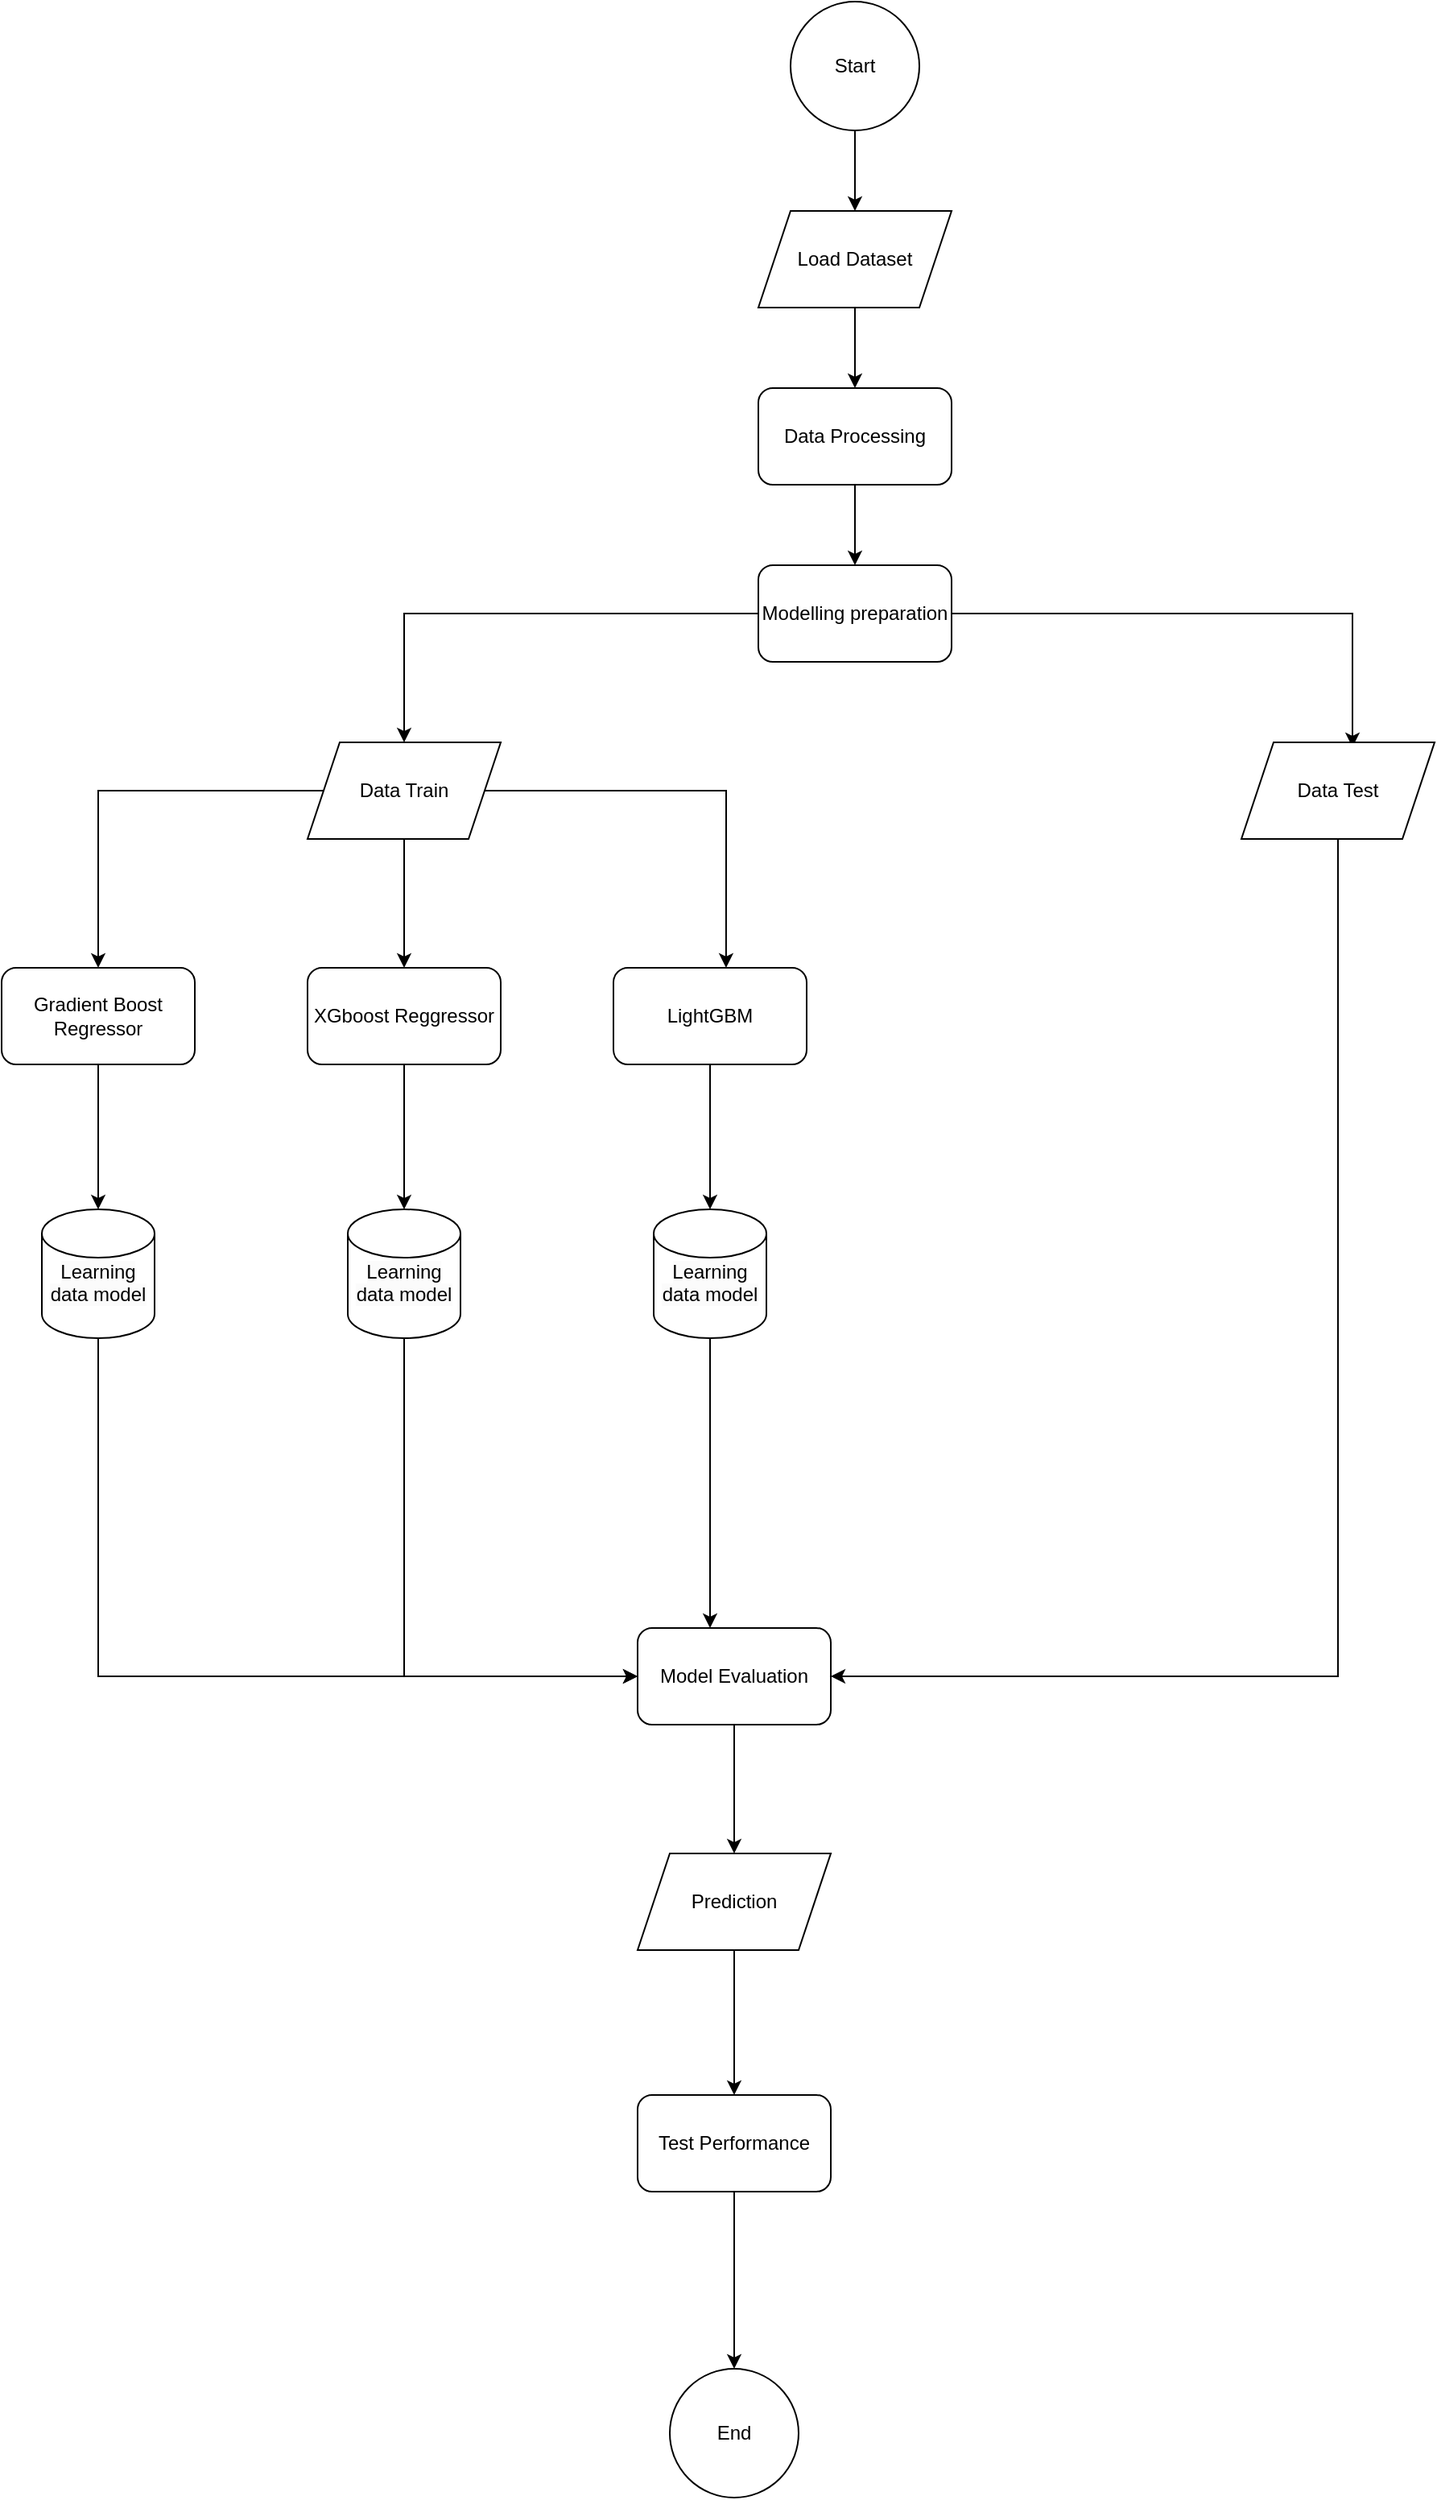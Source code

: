 <mxfile version="21.6.7" type="github">
  <diagram name="Page-1" id="gq2Ze4TPk6x9LdSWl9Gr">
    <mxGraphModel dx="2261" dy="758" grid="1" gridSize="10" guides="1" tooltips="1" connect="1" arrows="1" fold="1" page="1" pageScale="1" pageWidth="827" pageHeight="1169" math="0" shadow="0">
      <root>
        <mxCell id="0" />
        <mxCell id="1" parent="0" />
        <mxCell id="aKav9E3SVqWn_i30kIsU-57" style="edgeStyle=orthogonalEdgeStyle;rounded=0;orthogonalLoop=1;jettySize=auto;html=1;entryX=0.5;entryY=0;entryDx=0;entryDy=0;" parent="1" source="aKav9E3SVqWn_i30kIsU-1" target="aKav9E3SVqWn_i30kIsU-2" edge="1">
          <mxGeometry relative="1" as="geometry" />
        </mxCell>
        <mxCell id="aKav9E3SVqWn_i30kIsU-1" value="Start" style="ellipse;whiteSpace=wrap;html=1;aspect=fixed;" parent="1" vertex="1">
          <mxGeometry x="360" y="60" width="80" height="80" as="geometry" />
        </mxCell>
        <mxCell id="aKav9E3SVqWn_i30kIsU-20" style="edgeStyle=orthogonalEdgeStyle;rounded=0;orthogonalLoop=1;jettySize=auto;html=1;entryX=0.5;entryY=0;entryDx=0;entryDy=0;" parent="1" source="aKav9E3SVqWn_i30kIsU-2" target="aKav9E3SVqWn_i30kIsU-3" edge="1">
          <mxGeometry relative="1" as="geometry" />
        </mxCell>
        <mxCell id="aKav9E3SVqWn_i30kIsU-2" value="Load Dataset" style="shape=parallelogram;perimeter=parallelogramPerimeter;whiteSpace=wrap;html=1;fixedSize=1;" parent="1" vertex="1">
          <mxGeometry x="340" y="190" width="120" height="60" as="geometry" />
        </mxCell>
        <mxCell id="aKav9E3SVqWn_i30kIsU-21" style="edgeStyle=orthogonalEdgeStyle;rounded=0;orthogonalLoop=1;jettySize=auto;html=1;" parent="1" source="aKav9E3SVqWn_i30kIsU-3" target="aKav9E3SVqWn_i30kIsU-4" edge="1">
          <mxGeometry relative="1" as="geometry" />
        </mxCell>
        <mxCell id="aKav9E3SVqWn_i30kIsU-3" value="Data Processing" style="rounded=1;whiteSpace=wrap;html=1;" parent="1" vertex="1">
          <mxGeometry x="340" y="300" width="120" height="60" as="geometry" />
        </mxCell>
        <mxCell id="aKav9E3SVqWn_i30kIsU-22" style="edgeStyle=orthogonalEdgeStyle;rounded=0;orthogonalLoop=1;jettySize=auto;html=1;entryX=0.5;entryY=0;entryDx=0;entryDy=0;" parent="1" source="aKav9E3SVqWn_i30kIsU-4" target="aKav9E3SVqWn_i30kIsU-5" edge="1">
          <mxGeometry relative="1" as="geometry" />
        </mxCell>
        <mxCell id="aKav9E3SVqWn_i30kIsU-23" style="edgeStyle=orthogonalEdgeStyle;rounded=0;orthogonalLoop=1;jettySize=auto;html=1;entryX=0.575;entryY=0.05;entryDx=0;entryDy=0;entryPerimeter=0;" parent="1" source="aKav9E3SVqWn_i30kIsU-4" target="aKav9E3SVqWn_i30kIsU-6" edge="1">
          <mxGeometry relative="1" as="geometry" />
        </mxCell>
        <mxCell id="aKav9E3SVqWn_i30kIsU-4" value="Modelling preparation" style="rounded=1;whiteSpace=wrap;html=1;" parent="1" vertex="1">
          <mxGeometry x="340" y="410" width="120" height="60" as="geometry" />
        </mxCell>
        <mxCell id="aKav9E3SVqWn_i30kIsU-17" style="edgeStyle=orthogonalEdgeStyle;rounded=0;orthogonalLoop=1;jettySize=auto;html=1;entryX=0.5;entryY=0;entryDx=0;entryDy=0;" parent="1" source="aKav9E3SVqWn_i30kIsU-5" target="aKav9E3SVqWn_i30kIsU-10" edge="1">
          <mxGeometry relative="1" as="geometry" />
        </mxCell>
        <mxCell id="aKav9E3SVqWn_i30kIsU-18" style="edgeStyle=orthogonalEdgeStyle;rounded=0;orthogonalLoop=1;jettySize=auto;html=1;entryX=0.5;entryY=0;entryDx=0;entryDy=0;" parent="1" source="aKav9E3SVqWn_i30kIsU-5" target="aKav9E3SVqWn_i30kIsU-9" edge="1">
          <mxGeometry relative="1" as="geometry" />
        </mxCell>
        <mxCell id="aKav9E3SVqWn_i30kIsU-19" style="edgeStyle=orthogonalEdgeStyle;rounded=0;orthogonalLoop=1;jettySize=auto;html=1;entryX=0.583;entryY=0;entryDx=0;entryDy=0;entryPerimeter=0;" parent="1" source="aKav9E3SVqWn_i30kIsU-5" target="aKav9E3SVqWn_i30kIsU-7" edge="1">
          <mxGeometry relative="1" as="geometry" />
        </mxCell>
        <mxCell id="aKav9E3SVqWn_i30kIsU-5" value="Data Train" style="shape=parallelogram;perimeter=parallelogramPerimeter;whiteSpace=wrap;html=1;fixedSize=1;" parent="1" vertex="1">
          <mxGeometry x="60" y="520" width="120" height="60" as="geometry" />
        </mxCell>
        <mxCell id="aKav9E3SVqWn_i30kIsU-48" style="edgeStyle=orthogonalEdgeStyle;rounded=0;orthogonalLoop=1;jettySize=auto;html=1;entryX=1;entryY=0.5;entryDx=0;entryDy=0;" parent="1" source="aKav9E3SVqWn_i30kIsU-6" target="aKav9E3SVqWn_i30kIsU-45" edge="1">
          <mxGeometry relative="1" as="geometry">
            <mxPoint x="700" y="1060" as="targetPoint" />
            <Array as="points">
              <mxPoint x="700" y="1100" />
            </Array>
          </mxGeometry>
        </mxCell>
        <mxCell id="aKav9E3SVqWn_i30kIsU-6" value="Data Test" style="shape=parallelogram;perimeter=parallelogramPerimeter;whiteSpace=wrap;html=1;fixedSize=1;" parent="1" vertex="1">
          <mxGeometry x="640" y="520" width="120" height="60" as="geometry" />
        </mxCell>
        <mxCell id="aKav9E3SVqWn_i30kIsU-16" style="edgeStyle=orthogonalEdgeStyle;rounded=0;orthogonalLoop=1;jettySize=auto;html=1;entryX=0.5;entryY=0;entryDx=0;entryDy=0;entryPerimeter=0;" parent="1" source="aKav9E3SVqWn_i30kIsU-7" edge="1">
          <mxGeometry relative="1" as="geometry">
            <mxPoint x="310" y="810" as="targetPoint" />
          </mxGeometry>
        </mxCell>
        <mxCell id="aKav9E3SVqWn_i30kIsU-7" value="LightGBM" style="rounded=1;whiteSpace=wrap;html=1;" parent="1" vertex="1">
          <mxGeometry x="250" y="660" width="120" height="60" as="geometry" />
        </mxCell>
        <mxCell id="aKav9E3SVqWn_i30kIsU-14" style="edgeStyle=orthogonalEdgeStyle;rounded=0;orthogonalLoop=1;jettySize=auto;html=1;" parent="1" source="aKav9E3SVqWn_i30kIsU-9" edge="1">
          <mxGeometry relative="1" as="geometry">
            <mxPoint x="-70" y="810" as="targetPoint" />
          </mxGeometry>
        </mxCell>
        <mxCell id="aKav9E3SVqWn_i30kIsU-9" value="Gradient Boost Regressor" style="rounded=1;whiteSpace=wrap;html=1;" parent="1" vertex="1">
          <mxGeometry x="-130" y="660" width="120" height="60" as="geometry" />
        </mxCell>
        <mxCell id="aKav9E3SVqWn_i30kIsU-40" style="edgeStyle=orthogonalEdgeStyle;rounded=0;orthogonalLoop=1;jettySize=auto;html=1;entryX=0.5;entryY=0;entryDx=0;entryDy=0;entryPerimeter=0;" parent="1" source="aKav9E3SVqWn_i30kIsU-10" edge="1">
          <mxGeometry relative="1" as="geometry">
            <mxPoint x="120" y="810" as="targetPoint" />
          </mxGeometry>
        </mxCell>
        <mxCell id="aKav9E3SVqWn_i30kIsU-10" value="XGboost Reggressor" style="rounded=1;whiteSpace=wrap;html=1;" parent="1" vertex="1">
          <mxGeometry x="60" y="660" width="120" height="60" as="geometry" />
        </mxCell>
        <mxCell id="aKav9E3SVqWn_i30kIsU-35" style="edgeStyle=orthogonalEdgeStyle;rounded=0;orthogonalLoop=1;jettySize=auto;html=1;exitX=0.5;exitY=1;exitDx=0;exitDy=0;" parent="1" edge="1">
          <mxGeometry relative="1" as="geometry">
            <mxPoint x="310" y="1000" as="sourcePoint" />
            <mxPoint x="310" y="1000" as="targetPoint" />
          </mxGeometry>
        </mxCell>
        <mxCell id="aKav9E3SVqWn_i30kIsU-44" value="End" style="ellipse;whiteSpace=wrap;html=1;aspect=fixed;" parent="1" vertex="1">
          <mxGeometry x="285" y="1530" width="80" height="80" as="geometry" />
        </mxCell>
        <mxCell id="aKav9E3SVqWn_i30kIsU-54" style="edgeStyle=orthogonalEdgeStyle;rounded=0;orthogonalLoop=1;jettySize=auto;html=1;" parent="1" source="aKav9E3SVqWn_i30kIsU-45" target="aKav9E3SVqWn_i30kIsU-46" edge="1">
          <mxGeometry relative="1" as="geometry" />
        </mxCell>
        <mxCell id="aKav9E3SVqWn_i30kIsU-45" value="Model Evaluation" style="rounded=1;whiteSpace=wrap;html=1;" parent="1" vertex="1">
          <mxGeometry x="265" y="1070" width="120" height="60" as="geometry" />
        </mxCell>
        <mxCell id="aKav9E3SVqWn_i30kIsU-55" style="edgeStyle=orthogonalEdgeStyle;rounded=0;orthogonalLoop=1;jettySize=auto;html=1;" parent="1" source="aKav9E3SVqWn_i30kIsU-46" target="aKav9E3SVqWn_i30kIsU-47" edge="1">
          <mxGeometry relative="1" as="geometry" />
        </mxCell>
        <mxCell id="aKav9E3SVqWn_i30kIsU-46" value="Prediction" style="shape=parallelogram;perimeter=parallelogramPerimeter;whiteSpace=wrap;html=1;fixedSize=1;" parent="1" vertex="1">
          <mxGeometry x="265" y="1210" width="120" height="60" as="geometry" />
        </mxCell>
        <mxCell id="aKav9E3SVqWn_i30kIsU-56" style="edgeStyle=orthogonalEdgeStyle;rounded=0;orthogonalLoop=1;jettySize=auto;html=1;" parent="1" source="aKav9E3SVqWn_i30kIsU-47" target="aKav9E3SVqWn_i30kIsU-44" edge="1">
          <mxGeometry relative="1" as="geometry" />
        </mxCell>
        <mxCell id="aKav9E3SVqWn_i30kIsU-47" value="Test Performance" style="rounded=1;whiteSpace=wrap;html=1;" parent="1" vertex="1">
          <mxGeometry x="265" y="1360" width="120" height="60" as="geometry" />
        </mxCell>
        <mxCell id="3p39X4Nz6wvcQO6GuFL--2" style="edgeStyle=orthogonalEdgeStyle;rounded=0;orthogonalLoop=1;jettySize=auto;html=1;entryX=0;entryY=0.5;entryDx=0;entryDy=0;" edge="1" parent="1" source="3p39X4Nz6wvcQO6GuFL--1" target="aKav9E3SVqWn_i30kIsU-45">
          <mxGeometry relative="1" as="geometry">
            <Array as="points">
              <mxPoint x="-70" y="1100" />
            </Array>
          </mxGeometry>
        </mxCell>
        <mxCell id="3p39X4Nz6wvcQO6GuFL--1" value="&#xa;&lt;span style=&quot;color: rgb(0, 0, 0); font-family: Helvetica; font-size: 12px; font-style: normal; font-variant-ligatures: normal; font-variant-caps: normal; font-weight: 400; letter-spacing: normal; orphans: 2; text-align: center; text-indent: 0px; text-transform: none; widows: 2; word-spacing: 0px; -webkit-text-stroke-width: 0px; background-color: rgb(251, 251, 251); text-decoration-thickness: initial; text-decoration-style: initial; text-decoration-color: initial; float: none; display: inline !important;&quot;&gt;Learning data model&lt;/span&gt;&#xa;&#xa;" style="shape=cylinder3;whiteSpace=wrap;html=1;boundedLbl=1;backgroundOutline=1;size=15;" vertex="1" parent="1">
          <mxGeometry x="-105" y="810" width="70" height="80" as="geometry" />
        </mxCell>
        <mxCell id="3p39X4Nz6wvcQO6GuFL--5" style="edgeStyle=orthogonalEdgeStyle;rounded=0;orthogonalLoop=1;jettySize=auto;html=1;" edge="1" parent="1" source="3p39X4Nz6wvcQO6GuFL--3" target="aKav9E3SVqWn_i30kIsU-45">
          <mxGeometry relative="1" as="geometry">
            <Array as="points">
              <mxPoint x="120" y="1100" />
            </Array>
          </mxGeometry>
        </mxCell>
        <mxCell id="3p39X4Nz6wvcQO6GuFL--3" value="&#xa;&lt;span style=&quot;color: rgb(0, 0, 0); font-family: Helvetica; font-size: 12px; font-style: normal; font-variant-ligatures: normal; font-variant-caps: normal; font-weight: 400; letter-spacing: normal; orphans: 2; text-align: center; text-indent: 0px; text-transform: none; widows: 2; word-spacing: 0px; -webkit-text-stroke-width: 0px; background-color: rgb(251, 251, 251); text-decoration-thickness: initial; text-decoration-style: initial; text-decoration-color: initial; float: none; display: inline !important;&quot;&gt;Learning data model&lt;/span&gt;&#xa;&#xa;" style="shape=cylinder3;whiteSpace=wrap;html=1;boundedLbl=1;backgroundOutline=1;size=15;" vertex="1" parent="1">
          <mxGeometry x="85" y="810" width="70" height="80" as="geometry" />
        </mxCell>
        <mxCell id="3p39X4Nz6wvcQO6GuFL--6" style="edgeStyle=orthogonalEdgeStyle;rounded=0;orthogonalLoop=1;jettySize=auto;html=1;" edge="1" parent="1" source="3p39X4Nz6wvcQO6GuFL--4">
          <mxGeometry relative="1" as="geometry">
            <mxPoint x="310" y="1070" as="targetPoint" />
            <Array as="points">
              <mxPoint x="310" y="1070" />
            </Array>
          </mxGeometry>
        </mxCell>
        <mxCell id="3p39X4Nz6wvcQO6GuFL--4" value="&#xa;&lt;span style=&quot;color: rgb(0, 0, 0); font-family: Helvetica; font-size: 12px; font-style: normal; font-variant-ligatures: normal; font-variant-caps: normal; font-weight: 400; letter-spacing: normal; orphans: 2; text-align: center; text-indent: 0px; text-transform: none; widows: 2; word-spacing: 0px; -webkit-text-stroke-width: 0px; background-color: rgb(251, 251, 251); text-decoration-thickness: initial; text-decoration-style: initial; text-decoration-color: initial; float: none; display: inline !important;&quot;&gt;Learning data model&lt;/span&gt;&#xa;&#xa;" style="shape=cylinder3;whiteSpace=wrap;html=1;boundedLbl=1;backgroundOutline=1;size=15;" vertex="1" parent="1">
          <mxGeometry x="275" y="810" width="70" height="80" as="geometry" />
        </mxCell>
      </root>
    </mxGraphModel>
  </diagram>
</mxfile>
